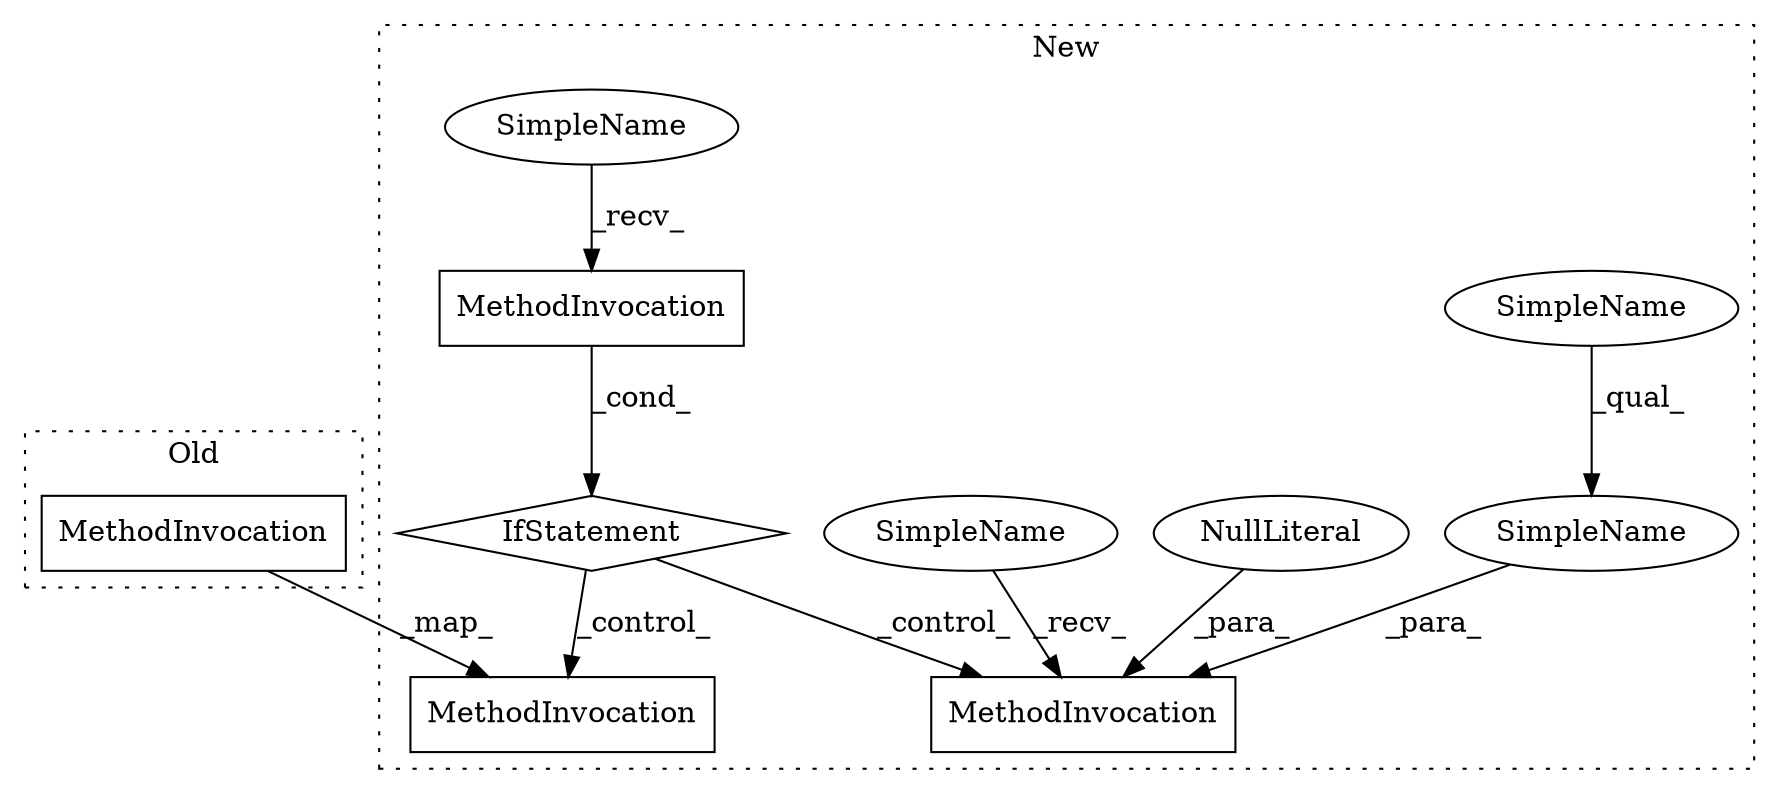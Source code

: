 digraph G {
subgraph cluster0 {
4 [label="MethodInvocation" a="32" s="2658,2674" l="12,1" shape="box"];
label = "Old";
style="dotted";
}
subgraph cluster1 {
1 [label="IfStatement" a="25" s="3018,3049" l="4,2" shape="diamond"];
2 [label="MethodInvocation" a="32" s="3157,3234" l="12,1" shape="box"];
3 [label="MethodInvocation" a="32" s="3040" l="9" shape="box"];
5 [label="MethodInvocation" a="32" s="3085,3101" l="12,1" shape="box"];
6 [label="NullLiteral" a="33" s="3169" l="4" shape="ellipse"];
7 [label="SimpleName" a="42" s="3175" l="59" shape="ellipse"];
8 [label="SimpleName" a="42" s="3022" l="17" shape="ellipse"];
9 [label="SimpleName" a="42" s="3154" l="2" shape="ellipse"];
10 [label="SimpleName" a="42" s="3175" l="16" shape="ellipse"];
label = "New";
style="dotted";
}
1 -> 2 [label="_control_"];
1 -> 5 [label="_control_"];
3 -> 1 [label="_cond_"];
4 -> 5 [label="_map_"];
6 -> 2 [label="_para_"];
7 -> 2 [label="_para_"];
8 -> 3 [label="_recv_"];
9 -> 2 [label="_recv_"];
10 -> 7 [label="_qual_"];
}